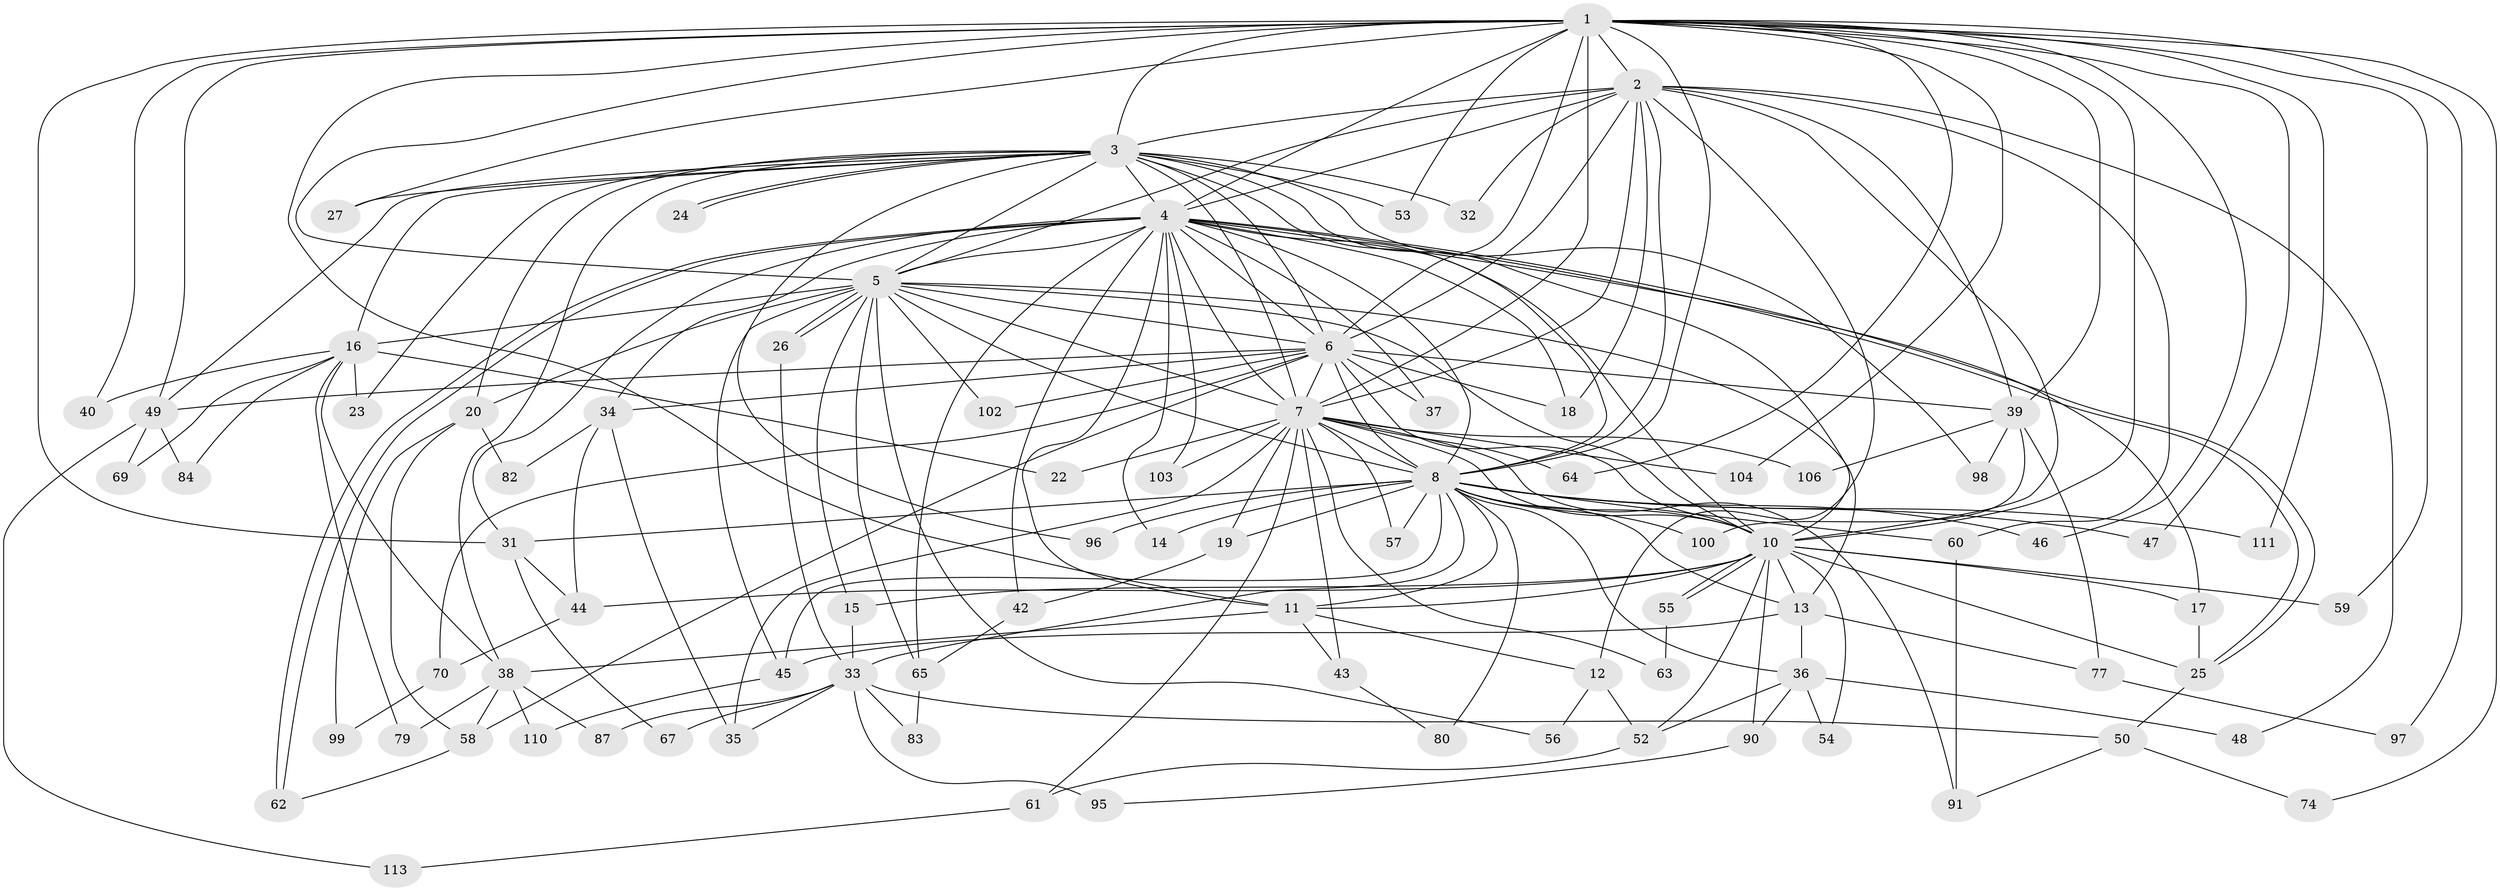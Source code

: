 // Generated by graph-tools (version 1.1) at 2025/51/02/27/25 19:51:53]
// undirected, 84 vertices, 205 edges
graph export_dot {
graph [start="1"]
  node [color=gray90,style=filled];
  1 [super="+9"];
  2 [super="+72"];
  3 [super="+51"];
  4 [super="+75"];
  5 [super="+28"];
  6 [super="+30"];
  7 [super="+107"];
  8 [super="+29"];
  10 [super="+21"];
  11 [super="+114"];
  12;
  13 [super="+88"];
  14;
  15;
  16 [super="+76"];
  17 [super="+73"];
  18 [super="+93"];
  19;
  20 [super="+86"];
  22;
  23;
  24;
  25 [super="+112"];
  26;
  27;
  31 [super="+41"];
  32;
  33 [super="+85"];
  34 [super="+89"];
  35 [super="+105"];
  36;
  37;
  38 [super="+81"];
  39 [super="+68"];
  40;
  42;
  43;
  44;
  45 [super="+109"];
  46;
  47;
  48;
  49 [super="+66"];
  50;
  52 [super="+71"];
  53;
  54;
  55;
  56;
  57;
  58 [super="+78"];
  59;
  60;
  61;
  62;
  63;
  64;
  65 [super="+108"];
  67;
  69;
  70 [super="+94"];
  74;
  77;
  79;
  80;
  82;
  83;
  84;
  87;
  90;
  91 [super="+92"];
  95 [super="+101"];
  96;
  97;
  98;
  99;
  100;
  102;
  103;
  104;
  106;
  110;
  111;
  113;
  1 -- 2 [weight=3];
  1 -- 3 [weight=2];
  1 -- 4 [weight=2];
  1 -- 5 [weight=3];
  1 -- 6 [weight=3];
  1 -- 7 [weight=2];
  1 -- 8 [weight=2];
  1 -- 10 [weight=2];
  1 -- 53;
  1 -- 111;
  1 -- 64;
  1 -- 11;
  1 -- 74;
  1 -- 27;
  1 -- 31;
  1 -- 97;
  1 -- 40;
  1 -- 104;
  1 -- 46;
  1 -- 47;
  1 -- 49;
  1 -- 59;
  1 -- 39;
  2 -- 3;
  2 -- 4;
  2 -- 5;
  2 -- 6;
  2 -- 7;
  2 -- 8;
  2 -- 10;
  2 -- 12;
  2 -- 18;
  2 -- 32;
  2 -- 39;
  2 -- 48;
  2 -- 60;
  3 -- 4;
  3 -- 5;
  3 -- 6;
  3 -- 7;
  3 -- 8 [weight=2];
  3 -- 10;
  3 -- 16 [weight=2];
  3 -- 20;
  3 -- 23;
  3 -- 24;
  3 -- 24;
  3 -- 27;
  3 -- 32;
  3 -- 38;
  3 -- 53;
  3 -- 98;
  3 -- 96;
  3 -- 49;
  4 -- 5;
  4 -- 6;
  4 -- 7 [weight=2];
  4 -- 8 [weight=2];
  4 -- 10;
  4 -- 11;
  4 -- 14;
  4 -- 17;
  4 -- 18;
  4 -- 25;
  4 -- 25;
  4 -- 34;
  4 -- 37;
  4 -- 42;
  4 -- 62;
  4 -- 62;
  4 -- 65;
  4 -- 103;
  4 -- 31;
  5 -- 6;
  5 -- 7;
  5 -- 8;
  5 -- 10;
  5 -- 15;
  5 -- 16;
  5 -- 20;
  5 -- 26;
  5 -- 26;
  5 -- 45;
  5 -- 56;
  5 -- 65;
  5 -- 102;
  5 -- 13;
  6 -- 7;
  6 -- 8;
  6 -- 10;
  6 -- 34;
  6 -- 37;
  6 -- 39;
  6 -- 49;
  6 -- 58;
  6 -- 70 [weight=2];
  6 -- 102;
  6 -- 18;
  7 -- 8;
  7 -- 10;
  7 -- 19;
  7 -- 22;
  7 -- 35;
  7 -- 43;
  7 -- 57;
  7 -- 61;
  7 -- 63;
  7 -- 64;
  7 -- 91;
  7 -- 103;
  7 -- 104;
  7 -- 106;
  8 -- 10 [weight=2];
  8 -- 13;
  8 -- 14;
  8 -- 19;
  8 -- 31;
  8 -- 36;
  8 -- 46;
  8 -- 47;
  8 -- 57;
  8 -- 60;
  8 -- 80;
  8 -- 96;
  8 -- 100;
  8 -- 111;
  8 -- 33;
  8 -- 11;
  8 -- 45;
  10 -- 13;
  10 -- 15;
  10 -- 17;
  10 -- 44;
  10 -- 52;
  10 -- 54;
  10 -- 55;
  10 -- 55;
  10 -- 59;
  10 -- 90;
  10 -- 11;
  10 -- 25;
  11 -- 12;
  11 -- 38;
  11 -- 43;
  12 -- 52;
  12 -- 56;
  13 -- 36;
  13 -- 45;
  13 -- 77;
  15 -- 33;
  16 -- 22;
  16 -- 23;
  16 -- 40;
  16 -- 69;
  16 -- 84;
  16 -- 79;
  16 -- 38;
  17 -- 25;
  19 -- 42;
  20 -- 82;
  20 -- 99;
  20 -- 58;
  25 -- 50;
  26 -- 33;
  31 -- 44;
  31 -- 67;
  33 -- 50;
  33 -- 67;
  33 -- 83;
  33 -- 87;
  33 -- 95 [weight=2];
  33 -- 35;
  34 -- 35;
  34 -- 82;
  34 -- 44;
  36 -- 48;
  36 -- 54;
  36 -- 90;
  36 -- 52;
  38 -- 58;
  38 -- 79;
  38 -- 87;
  38 -- 110;
  39 -- 77;
  39 -- 98;
  39 -- 100;
  39 -- 106;
  42 -- 65;
  43 -- 80;
  44 -- 70;
  45 -- 110;
  49 -- 113;
  49 -- 84;
  49 -- 69;
  50 -- 74;
  50 -- 91;
  52 -- 61;
  55 -- 63;
  58 -- 62;
  60 -- 91;
  61 -- 113;
  65 -- 83;
  70 -- 99;
  77 -- 97;
  90 -- 95;
}
